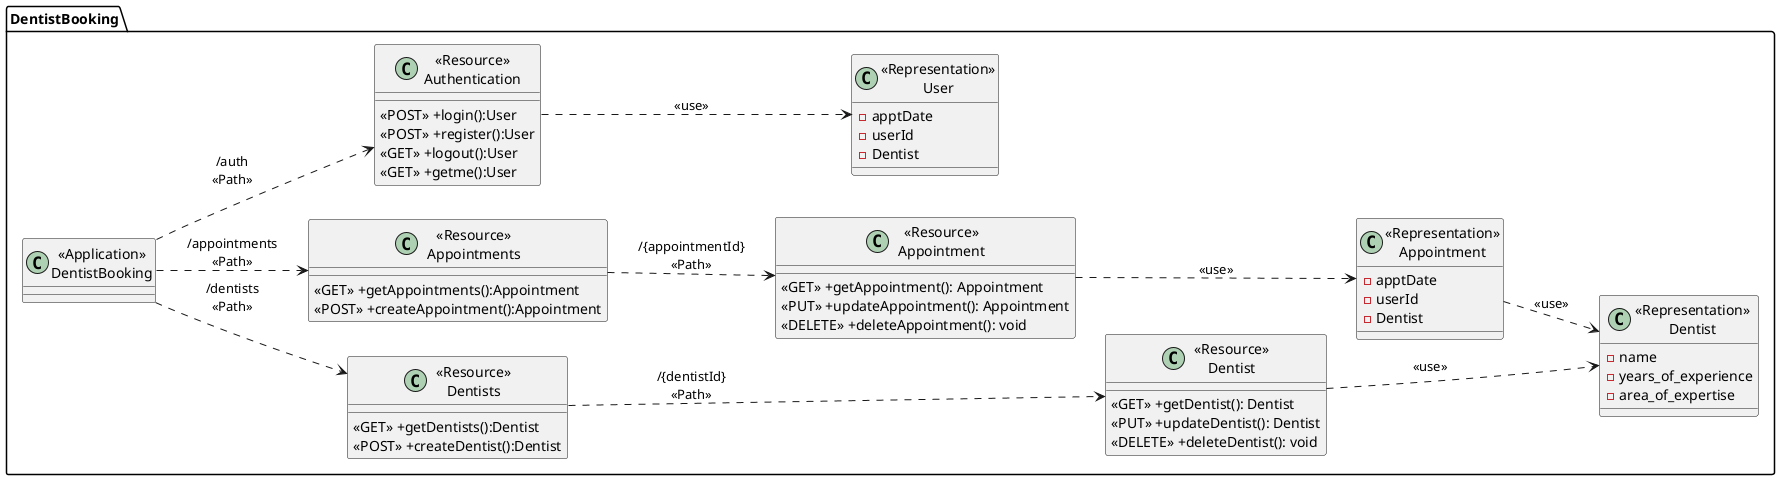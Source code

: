 @startuml DentistBooking Class UML
left to right direction
package "DentistBooking"{
    class "<<Application>>\nDentistBooking" as DentistBookingService{}

    ' Dentis class
    class "<<Resource>>\nDentists" as ResourceDentists{
        <<GET>> +getDentists():Dentist
        <<POST>> +createDentist():Dentist
    }

    class "<<Resource>>\nDentist" as ResourceDentist {
        <<GET>> +getDentist(): Dentist
        <<PUT>> +updateDentist(): Dentist
        <<DELETE>> +deleteDentist(): void
    }

    class "<<Representation>>\nDentist" as RepresentationDentist {
        -name
        -years_of_experience
        -area_of_expertise
    }

    ' Appointment class
    class "<<Resource>>\nAppointments" as ResourceAppointments{
        <<GET>> +getAppointments():Appointment
        <<POST>> +createAppointment():Appointment
    }

    class "<<Resource>>\nAppointment" as ResourceAppointment {
        <<GET>> +getAppointment(): Appointment
        <<PUT>> +updateAppointment(): Appointment
        <<DELETE>> +deleteAppointment(): void
    }

    class "<<Representation>>\nAppointment" as RepresentationAppointment {
        -apptDate
        -userId
        -Dentist
    }

    ' Authentication class
    class "<<Resource>>\nAuthentication" as ResourceAuthentication{
        <<POST>> +login():User
        <<POST>> +register():User
        <<GET>> +logout():User
        <<GET>> +getme():User
    }

    class "<<Representation>>\nUser" as RepresentationUser {
        -apptDate
        -userId
        -Dentist
    }
}

' Dentist path
DentistBookingService ..> ResourceDentists:"/dentists\n<<Path>>"
ResourceDentists ..> ResourceDentist: "/{dentistId}\n<<Path>>"
ResourceDentist ..> RepresentationDentist: "<<use>>"

' Appointment path
DentistBookingService ..> ResourceAppointments:"/appointments\n<<Path>>"
ResourceAppointments ..> ResourceAppointment: "/{appointmentId}\n<<Path>>"
ResourceAppointment ..> RepresentationAppointment: "<<use>>"
RepresentationAppointment ..> RepresentationDentist: "<<use>>"

' Authentication path
DentistBookingService ..> ResourceAuthentication:"/auth\n<<Path>>"
ResourceAuthentication ..> RepresentationUser: "<<use>>"

@enduml